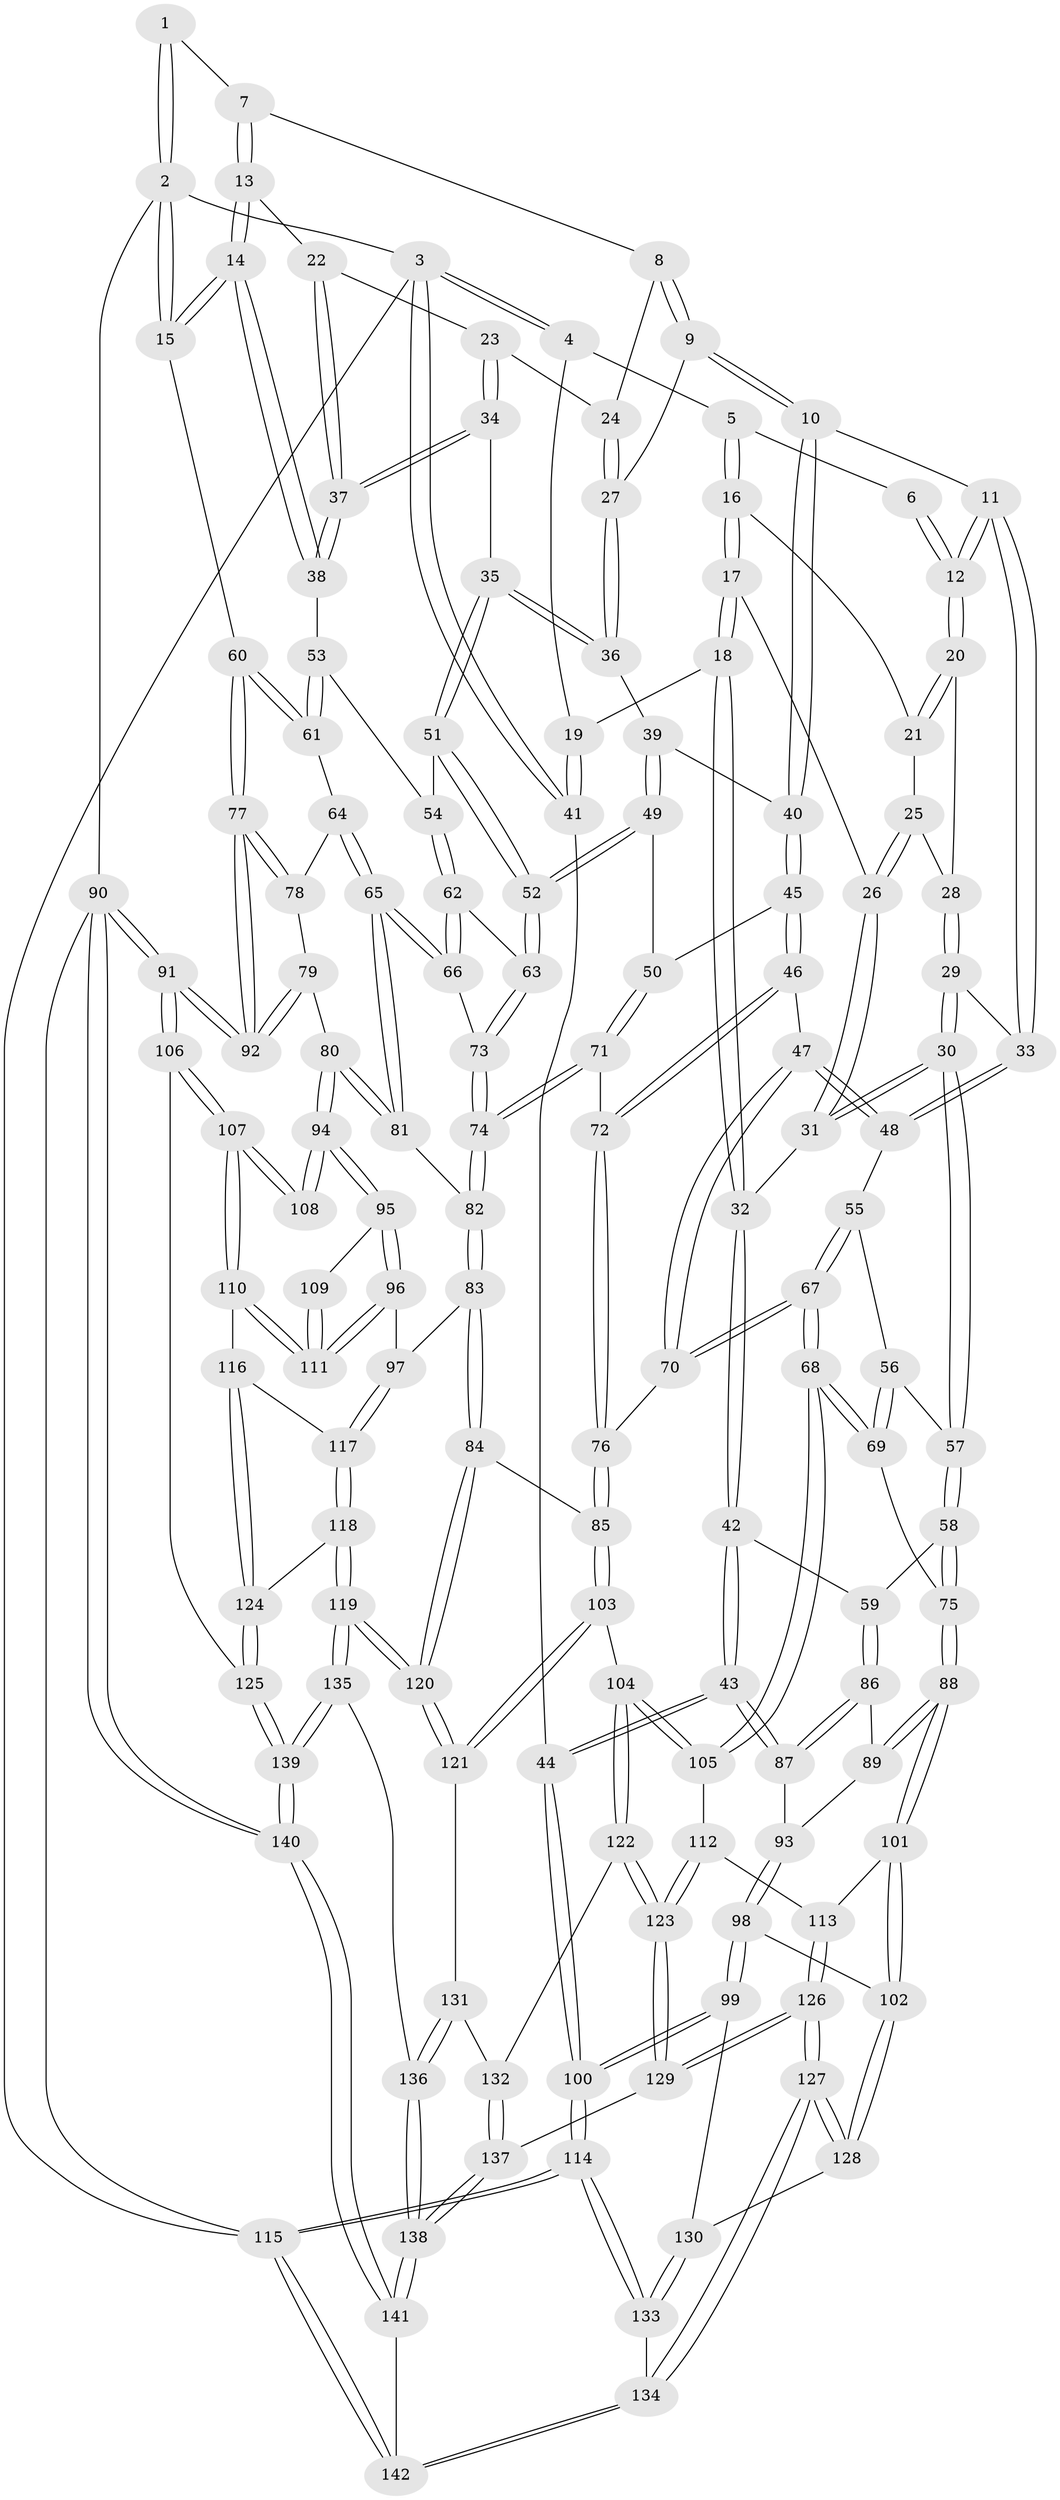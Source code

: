 // coarse degree distribution, {5: 0.4588235294117647, 4: 0.35294117647058826, 2: 0.011764705882352941, 3: 0.047058823529411764, 6: 0.08235294117647059, 7: 0.03529411764705882, 8: 0.011764705882352941}
// Generated by graph-tools (version 1.1) at 2025/04/03/04/25 22:04:33]
// undirected, 142 vertices, 352 edges
graph export_dot {
graph [start="1"]
  node [color=gray90,style=filled];
  1 [pos="+0.763522979368008+0"];
  2 [pos="+1+0"];
  3 [pos="+0+0"];
  4 [pos="+0.23697722426705328+0"];
  5 [pos="+0.2929264406179937+0"];
  6 [pos="+0.4786519735370703+0"];
  7 [pos="+0.764409617388721+0"];
  8 [pos="+0.7158614644950984+0"];
  9 [pos="+0.6393299292760858+0.15724601158437684"];
  10 [pos="+0.5967728188237914+0.17697943450328696"];
  11 [pos="+0.5773874895702993+0.1737443024324671"];
  12 [pos="+0.5567494917080379+0.1623396854092244"];
  13 [pos="+0.9172014321322886+0.14889544917112496"];
  14 [pos="+1+0.19368799431859468"];
  15 [pos="+1+0.19269863945894247"];
  16 [pos="+0.2965984598743773+0"];
  17 [pos="+0.19398536886108383+0.10090934634195006"];
  18 [pos="+0.08712617367702323+0.1899843863563559"];
  19 [pos="+0.04874874341902339+0.1732595445521543"];
  20 [pos="+0.527894589779302+0.1590965187759459"];
  21 [pos="+0.322677811046072+0"];
  22 [pos="+0.9077697561667984+0.15471197229531353"];
  23 [pos="+0.8971630701496082+0.15894526120258093"];
  24 [pos="+0.8203064354347684+0.1650427095469457"];
  25 [pos="+0.34488361980525706+0.17655215258174128"];
  26 [pos="+0.30890468286068246+0.2021909485871624"];
  27 [pos="+0.7129735752659613+0.18185085097184414"];
  28 [pos="+0.4080489811767573+0.1935774523630447"];
  29 [pos="+0.40608460178911043+0.3206021101897337"];
  30 [pos="+0.24953126055185437+0.32650837701422136"];
  31 [pos="+0.23729047656919602+0.314951850438711"];
  32 [pos="+0.15910374238828326+0.30305016587147177"];
  33 [pos="+0.44925869899046833+0.3479491092310411"];
  34 [pos="+0.8054406383181233+0.31463150199278145"];
  35 [pos="+0.7940018264353382+0.31695870669286214"];
  36 [pos="+0.7725256960425797+0.3054150235189877"];
  37 [pos="+0.8830807782432581+0.3484999421059756"];
  38 [pos="+0.8940411414554666+0.3596127996459553"];
  39 [pos="+0.7065995131986818+0.3331207123875322"];
  40 [pos="+0.6102937922569331+0.25002448459000487"];
  41 [pos="+0+0.06766352602666054"];
  42 [pos="+0.06669418696618414+0.42758223030227405"];
  43 [pos="+0+0.4931881663253737"];
  44 [pos="+0+0.497659940059263"];
  45 [pos="+0.5866446560469791+0.41661210906229384"];
  46 [pos="+0.5602011599629333+0.43057996824941713"];
  47 [pos="+0.5079716683195681+0.4309575217946624"];
  48 [pos="+0.473382802629984+0.4128943060938031"];
  49 [pos="+0.68213170802444+0.4341744622497095"];
  50 [pos="+0.6029464574556692+0.4197013745355406"];
  51 [pos="+0.7788261253807125+0.3896413270279535"];
  52 [pos="+0.7068617086353479+0.45116643040165"];
  53 [pos="+0.8913684539258282+0.41085050618738184"];
  54 [pos="+0.8608279405246664+0.42776495550774407"];
  55 [pos="+0.4083454544708032+0.44468342609593714"];
  56 [pos="+0.3988843543618037+0.4465171172612463"];
  57 [pos="+0.2897843970719002+0.4413145931146627"];
  58 [pos="+0.2599357061320191+0.5283323920209185"];
  59 [pos="+0.19320641875112535+0.5306301282428787"];
  60 [pos="+1+0.354615729771844"];
  61 [pos="+0.9350877237978529+0.4445041592346018"];
  62 [pos="+0.8432183115108612+0.4573959268849551"];
  63 [pos="+0.724100977939797+0.4870654548399599"];
  64 [pos="+0.9348007401473725+0.4963148987978392"];
  65 [pos="+0.8699170925685541+0.5541868646739"];
  66 [pos="+0.8643546675398569+0.547417689908615"];
  67 [pos="+0.4238781577235498+0.6064083210080419"];
  68 [pos="+0.37429066926045895+0.631961951900039"];
  69 [pos="+0.3515987528915814+0.6138441682763789"];
  70 [pos="+0.4653665233418219+0.5945734906822806"];
  71 [pos="+0.6477096365984341+0.55935964542313"];
  72 [pos="+0.584715257993716+0.5332369335929836"];
  73 [pos="+0.7248509618536549+0.49588870223875886"];
  74 [pos="+0.7031241689846881+0.5832236686479166"];
  75 [pos="+0.2931115933655939+0.5802035918067165"];
  76 [pos="+0.5336871066399186+0.6190552387022146"];
  77 [pos="+1+0.5826282958060535"];
  78 [pos="+0.9971833804156315+0.5373871696227944"];
  79 [pos="+0.8819256224439579+0.615150158384291"];
  80 [pos="+0.8791152929891891+0.6150799020415244"];
  81 [pos="+0.8720681807299876+0.6033843256235031"];
  82 [pos="+0.7040676757888136+0.5901561440096497"];
  83 [pos="+0.6831353733628023+0.6553068445090501"];
  84 [pos="+0.6451476842373685+0.679397562054746"];
  85 [pos="+0.5713845504008513+0.6649891070430876"];
  86 [pos="+0.1441834501407287+0.590930593478271"];
  87 [pos="+0+0.5132358605618076"];
  88 [pos="+0.18989663054004938+0.6908410054519782"];
  89 [pos="+0.1402752969978006+0.6264707072349778"];
  90 [pos="+1+1"];
  91 [pos="+1+0.8711457796661873"];
  92 [pos="+1+0.7170081981593442"];
  93 [pos="+0.07669135380698403+0.6487241732728559"];
  94 [pos="+0.8744856758278751+0.6303444271463141"];
  95 [pos="+0.7591781964396723+0.6788748124029647"];
  96 [pos="+0.7309765658443895+0.6834139255133586"];
  97 [pos="+0.7285291991308003+0.6832905186062826"];
  98 [pos="+0.06861982317613914+0.6879620732144914"];
  99 [pos="+0+0.743220088125201"];
  100 [pos="+0+0.7319531680242395"];
  101 [pos="+0.18942811781113963+0.7301688881943997"];
  102 [pos="+0.13574728971949293+0.7594647037808111"];
  103 [pos="+0.493387978333733+0.7581942254921326"];
  104 [pos="+0.43779232727876316+0.7726269915209758"];
  105 [pos="+0.37405029311457705+0.6547602151929992"];
  106 [pos="+0.9767868476182003+0.8220688067175783"];
  107 [pos="+0.883977937365226+0.7381179554609438"];
  108 [pos="+0.8743323298532895+0.6460165209931542"];
  109 [pos="+0.8070588018745202+0.6958477822037495"];
  110 [pos="+0.8350770661142524+0.7468394242872413"];
  111 [pos="+0.8266288921433669+0.7387110410878129"];
  112 [pos="+0.28106094639886603+0.7377613861065468"];
  113 [pos="+0.2404520081358274+0.7561111360627258"];
  114 [pos="+0+1"];
  115 [pos="+0+1"];
  116 [pos="+0.8048157440035827+0.7704608205625386"];
  117 [pos="+0.7552820642252369+0.7554211261276684"];
  118 [pos="+0.6925280588008942+0.8496822126436688"];
  119 [pos="+0.6593675116098401+0.8534362903580797"];
  120 [pos="+0.643202081488783+0.8330359382804372"];
  121 [pos="+0.595336518610525+0.8265701065987334"];
  122 [pos="+0.42229556001501684+0.8126541593195401"];
  123 [pos="+0.3982253388482627+0.831788717534092"];
  124 [pos="+0.794260798548415+0.8712835466130575"];
  125 [pos="+0.8208474671307252+0.8908335482259809"];
  126 [pos="+0.2883099894874085+0.9288224568902479"];
  127 [pos="+0.2843153593971526+0.9361714965868727"];
  128 [pos="+0.11045828342202207+0.7988296051683834"];
  129 [pos="+0.35719839875734544+0.8799360132488885"];
  130 [pos="+0.09459778331444772+0.8096976757023583"];
  131 [pos="+0.512525743067944+0.8730834198183522"];
  132 [pos="+0.48952515595411494+0.8705755167938618"];
  133 [pos="+0.08285715802175779+0.8643964353145079"];
  134 [pos="+0.22982140438289023+1"];
  135 [pos="+0.6478951677528711+0.899953093186295"];
  136 [pos="+0.5966303791488156+0.9978234778449727"];
  137 [pos="+0.47717102797223354+0.9488508487603614"];
  138 [pos="+0.5574686810496693+1"];
  139 [pos="+0.8150162075134+1"];
  140 [pos="+0.8619544051074924+1"];
  141 [pos="+0.552341484208917+1"];
  142 [pos="+0.22115584889245288+1"];
  1 -- 2;
  1 -- 2;
  1 -- 7;
  2 -- 3;
  2 -- 15;
  2 -- 15;
  2 -- 90;
  3 -- 4;
  3 -- 4;
  3 -- 41;
  3 -- 41;
  3 -- 115;
  4 -- 5;
  4 -- 19;
  5 -- 6;
  5 -- 16;
  5 -- 16;
  6 -- 12;
  6 -- 12;
  7 -- 8;
  7 -- 13;
  7 -- 13;
  8 -- 9;
  8 -- 9;
  8 -- 24;
  9 -- 10;
  9 -- 10;
  9 -- 27;
  10 -- 11;
  10 -- 40;
  10 -- 40;
  11 -- 12;
  11 -- 12;
  11 -- 33;
  11 -- 33;
  12 -- 20;
  12 -- 20;
  13 -- 14;
  13 -- 14;
  13 -- 22;
  14 -- 15;
  14 -- 15;
  14 -- 38;
  14 -- 38;
  15 -- 60;
  16 -- 17;
  16 -- 17;
  16 -- 21;
  17 -- 18;
  17 -- 18;
  17 -- 26;
  18 -- 19;
  18 -- 32;
  18 -- 32;
  19 -- 41;
  19 -- 41;
  20 -- 21;
  20 -- 21;
  20 -- 28;
  21 -- 25;
  22 -- 23;
  22 -- 37;
  22 -- 37;
  23 -- 24;
  23 -- 34;
  23 -- 34;
  24 -- 27;
  24 -- 27;
  25 -- 26;
  25 -- 26;
  25 -- 28;
  26 -- 31;
  26 -- 31;
  27 -- 36;
  27 -- 36;
  28 -- 29;
  28 -- 29;
  29 -- 30;
  29 -- 30;
  29 -- 33;
  30 -- 31;
  30 -- 31;
  30 -- 57;
  30 -- 57;
  31 -- 32;
  32 -- 42;
  32 -- 42;
  33 -- 48;
  33 -- 48;
  34 -- 35;
  34 -- 37;
  34 -- 37;
  35 -- 36;
  35 -- 36;
  35 -- 51;
  35 -- 51;
  36 -- 39;
  37 -- 38;
  37 -- 38;
  38 -- 53;
  39 -- 40;
  39 -- 49;
  39 -- 49;
  40 -- 45;
  40 -- 45;
  41 -- 44;
  42 -- 43;
  42 -- 43;
  42 -- 59;
  43 -- 44;
  43 -- 44;
  43 -- 87;
  43 -- 87;
  44 -- 100;
  44 -- 100;
  45 -- 46;
  45 -- 46;
  45 -- 50;
  46 -- 47;
  46 -- 72;
  46 -- 72;
  47 -- 48;
  47 -- 48;
  47 -- 70;
  47 -- 70;
  48 -- 55;
  49 -- 50;
  49 -- 52;
  49 -- 52;
  50 -- 71;
  50 -- 71;
  51 -- 52;
  51 -- 52;
  51 -- 54;
  52 -- 63;
  52 -- 63;
  53 -- 54;
  53 -- 61;
  53 -- 61;
  54 -- 62;
  54 -- 62;
  55 -- 56;
  55 -- 67;
  55 -- 67;
  56 -- 57;
  56 -- 69;
  56 -- 69;
  57 -- 58;
  57 -- 58;
  58 -- 59;
  58 -- 75;
  58 -- 75;
  59 -- 86;
  59 -- 86;
  60 -- 61;
  60 -- 61;
  60 -- 77;
  60 -- 77;
  61 -- 64;
  62 -- 63;
  62 -- 66;
  62 -- 66;
  63 -- 73;
  63 -- 73;
  64 -- 65;
  64 -- 65;
  64 -- 78;
  65 -- 66;
  65 -- 66;
  65 -- 81;
  65 -- 81;
  66 -- 73;
  67 -- 68;
  67 -- 68;
  67 -- 70;
  67 -- 70;
  68 -- 69;
  68 -- 69;
  68 -- 105;
  68 -- 105;
  69 -- 75;
  70 -- 76;
  71 -- 72;
  71 -- 74;
  71 -- 74;
  72 -- 76;
  72 -- 76;
  73 -- 74;
  73 -- 74;
  74 -- 82;
  74 -- 82;
  75 -- 88;
  75 -- 88;
  76 -- 85;
  76 -- 85;
  77 -- 78;
  77 -- 78;
  77 -- 92;
  77 -- 92;
  78 -- 79;
  79 -- 80;
  79 -- 92;
  79 -- 92;
  80 -- 81;
  80 -- 81;
  80 -- 94;
  80 -- 94;
  81 -- 82;
  82 -- 83;
  82 -- 83;
  83 -- 84;
  83 -- 84;
  83 -- 97;
  84 -- 85;
  84 -- 120;
  84 -- 120;
  85 -- 103;
  85 -- 103;
  86 -- 87;
  86 -- 87;
  86 -- 89;
  87 -- 93;
  88 -- 89;
  88 -- 89;
  88 -- 101;
  88 -- 101;
  89 -- 93;
  90 -- 91;
  90 -- 91;
  90 -- 140;
  90 -- 140;
  90 -- 115;
  91 -- 92;
  91 -- 92;
  91 -- 106;
  91 -- 106;
  93 -- 98;
  93 -- 98;
  94 -- 95;
  94 -- 95;
  94 -- 108;
  94 -- 108;
  95 -- 96;
  95 -- 96;
  95 -- 109;
  96 -- 97;
  96 -- 111;
  96 -- 111;
  97 -- 117;
  97 -- 117;
  98 -- 99;
  98 -- 99;
  98 -- 102;
  99 -- 100;
  99 -- 100;
  99 -- 130;
  100 -- 114;
  100 -- 114;
  101 -- 102;
  101 -- 102;
  101 -- 113;
  102 -- 128;
  102 -- 128;
  103 -- 104;
  103 -- 121;
  103 -- 121;
  104 -- 105;
  104 -- 105;
  104 -- 122;
  104 -- 122;
  105 -- 112;
  106 -- 107;
  106 -- 107;
  106 -- 125;
  107 -- 108;
  107 -- 108;
  107 -- 110;
  107 -- 110;
  109 -- 111;
  109 -- 111;
  110 -- 111;
  110 -- 111;
  110 -- 116;
  112 -- 113;
  112 -- 123;
  112 -- 123;
  113 -- 126;
  113 -- 126;
  114 -- 115;
  114 -- 115;
  114 -- 133;
  114 -- 133;
  115 -- 142;
  115 -- 142;
  116 -- 117;
  116 -- 124;
  116 -- 124;
  117 -- 118;
  117 -- 118;
  118 -- 119;
  118 -- 119;
  118 -- 124;
  119 -- 120;
  119 -- 120;
  119 -- 135;
  119 -- 135;
  120 -- 121;
  120 -- 121;
  121 -- 131;
  122 -- 123;
  122 -- 123;
  122 -- 132;
  123 -- 129;
  123 -- 129;
  124 -- 125;
  124 -- 125;
  125 -- 139;
  125 -- 139;
  126 -- 127;
  126 -- 127;
  126 -- 129;
  126 -- 129;
  127 -- 128;
  127 -- 128;
  127 -- 134;
  127 -- 134;
  128 -- 130;
  129 -- 137;
  130 -- 133;
  130 -- 133;
  131 -- 132;
  131 -- 136;
  131 -- 136;
  132 -- 137;
  132 -- 137;
  133 -- 134;
  134 -- 142;
  134 -- 142;
  135 -- 136;
  135 -- 139;
  135 -- 139;
  136 -- 138;
  136 -- 138;
  137 -- 138;
  137 -- 138;
  138 -- 141;
  138 -- 141;
  139 -- 140;
  139 -- 140;
  140 -- 141;
  140 -- 141;
  141 -- 142;
}
